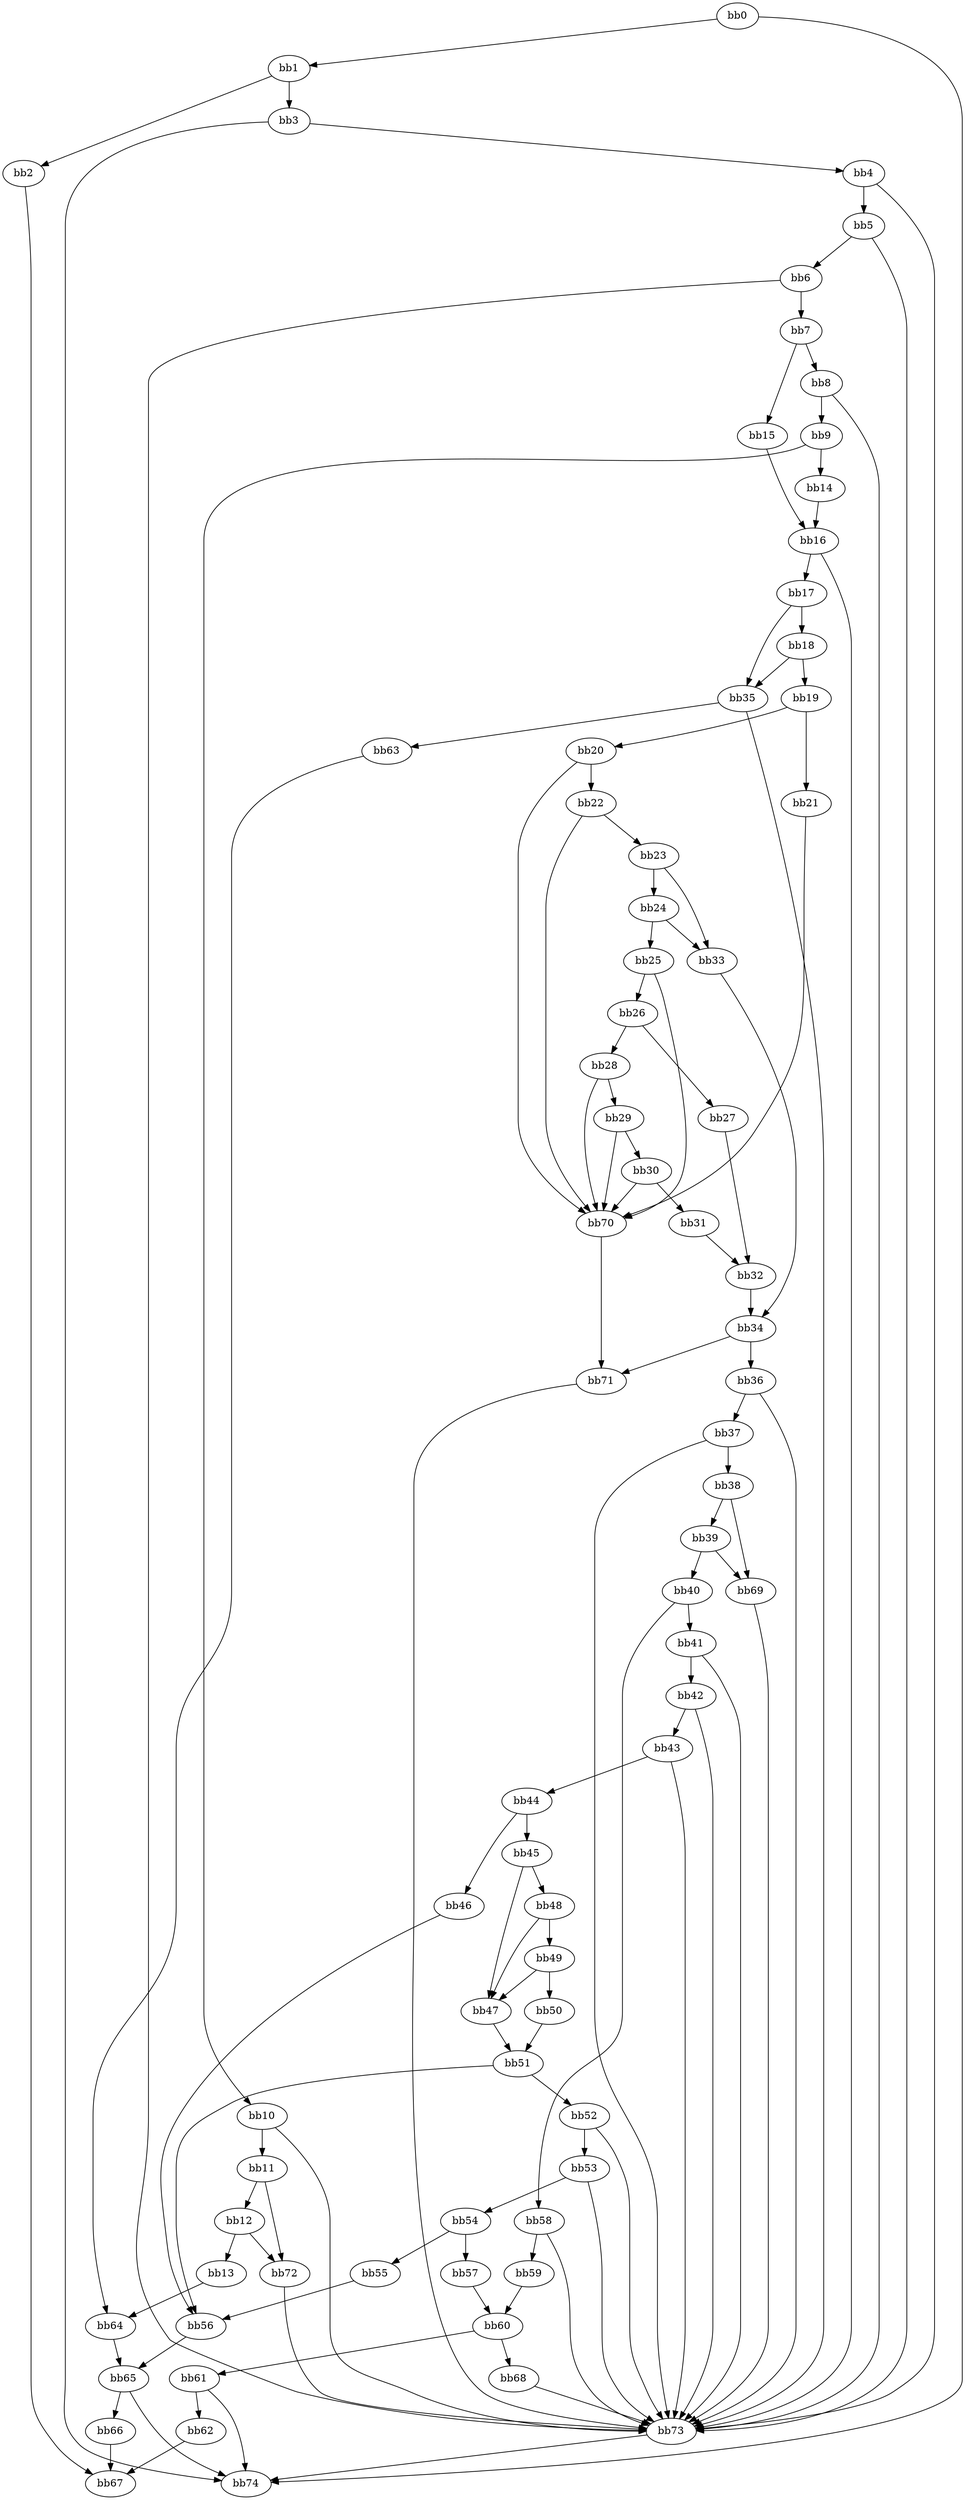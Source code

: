 digraph {
    0 [ label = "bb0\l" ]
    1 [ label = "bb1\l" ]
    2 [ label = "bb2\l" ]
    3 [ label = "bb3\l" ]
    4 [ label = "bb4\l" ]
    5 [ label = "bb5\l" ]
    6 [ label = "bb6\l" ]
    7 [ label = "bb7\l" ]
    8 [ label = "bb8\l" ]
    9 [ label = "bb9\l" ]
    10 [ label = "bb10\l" ]
    11 [ label = "bb11\l" ]
    12 [ label = "bb12\l" ]
    13 [ label = "bb13\l" ]
    14 [ label = "bb14\l" ]
    15 [ label = "bb15\l" ]
    16 [ label = "bb16\l" ]
    17 [ label = "bb17\l" ]
    18 [ label = "bb18\l" ]
    19 [ label = "bb19\l" ]
    20 [ label = "bb20\l" ]
    21 [ label = "bb21\l" ]
    22 [ label = "bb22\l" ]
    23 [ label = "bb23\l" ]
    24 [ label = "bb24\l" ]
    25 [ label = "bb25\l" ]
    26 [ label = "bb26\l" ]
    27 [ label = "bb27\l" ]
    28 [ label = "bb28\l" ]
    29 [ label = "bb29\l" ]
    30 [ label = "bb30\l" ]
    31 [ label = "bb31\l" ]
    32 [ label = "bb32\l" ]
    33 [ label = "bb33\l" ]
    34 [ label = "bb34\l" ]
    35 [ label = "bb35\l" ]
    36 [ label = "bb36\l" ]
    37 [ label = "bb37\l" ]
    38 [ label = "bb38\l" ]
    39 [ label = "bb39\l" ]
    40 [ label = "bb40\l" ]
    41 [ label = "bb41\l" ]
    42 [ label = "bb42\l" ]
    43 [ label = "bb43\l" ]
    44 [ label = "bb44\l" ]
    45 [ label = "bb45\l" ]
    46 [ label = "bb46\l" ]
    47 [ label = "bb47\l" ]
    48 [ label = "bb48\l" ]
    49 [ label = "bb49\l" ]
    50 [ label = "bb50\l" ]
    51 [ label = "bb51\l" ]
    52 [ label = "bb52\l" ]
    53 [ label = "bb53\l" ]
    54 [ label = "bb54\l" ]
    55 [ label = "bb55\l" ]
    56 [ label = "bb56\l" ]
    57 [ label = "bb57\l" ]
    58 [ label = "bb58\l" ]
    59 [ label = "bb59\l" ]
    60 [ label = "bb60\l" ]
    61 [ label = "bb61\l" ]
    62 [ label = "bb62\l" ]
    63 [ label = "bb63\l" ]
    64 [ label = "bb64\l" ]
    65 [ label = "bb65\l" ]
    66 [ label = "bb66\l" ]
    67 [ label = "bb67\l" ]
    68 [ label = "bb68\l" ]
    69 [ label = "bb69\l" ]
    70 [ label = "bb70\l" ]
    71 [ label = "bb71\l" ]
    72 [ label = "bb72\l" ]
    73 [ label = "bb73\l" ]
    74 [ label = "bb74\l" ]
    0 -> 1 [ ]
    0 -> 74 [ ]
    1 -> 2 [ ]
    1 -> 3 [ ]
    2 -> 67 [ ]
    3 -> 4 [ ]
    3 -> 74 [ ]
    4 -> 5 [ ]
    4 -> 73 [ ]
    5 -> 6 [ ]
    5 -> 73 [ ]
    6 -> 7 [ ]
    6 -> 73 [ ]
    7 -> 8 [ ]
    7 -> 15 [ ]
    8 -> 9 [ ]
    8 -> 73 [ ]
    9 -> 10 [ ]
    9 -> 14 [ ]
    10 -> 11 [ ]
    10 -> 73 [ ]
    11 -> 12 [ ]
    11 -> 72 [ ]
    12 -> 13 [ ]
    12 -> 72 [ ]
    13 -> 64 [ ]
    14 -> 16 [ ]
    15 -> 16 [ ]
    16 -> 17 [ ]
    16 -> 73 [ ]
    17 -> 18 [ ]
    17 -> 35 [ ]
    18 -> 19 [ ]
    18 -> 35 [ ]
    19 -> 20 [ ]
    19 -> 21 [ ]
    20 -> 22 [ ]
    20 -> 70 [ ]
    21 -> 70 [ ]
    22 -> 23 [ ]
    22 -> 70 [ ]
    23 -> 24 [ ]
    23 -> 33 [ ]
    24 -> 25 [ ]
    24 -> 33 [ ]
    25 -> 26 [ ]
    25 -> 70 [ ]
    26 -> 27 [ ]
    26 -> 28 [ ]
    27 -> 32 [ ]
    28 -> 29 [ ]
    28 -> 70 [ ]
    29 -> 30 [ ]
    29 -> 70 [ ]
    30 -> 31 [ ]
    30 -> 70 [ ]
    31 -> 32 [ ]
    32 -> 34 [ ]
    33 -> 34 [ ]
    34 -> 36 [ ]
    34 -> 71 [ ]
    35 -> 63 [ ]
    35 -> 73 [ ]
    36 -> 37 [ ]
    36 -> 73 [ ]
    37 -> 38 [ ]
    37 -> 73 [ ]
    38 -> 39 [ ]
    38 -> 69 [ ]
    39 -> 40 [ ]
    39 -> 69 [ ]
    40 -> 41 [ ]
    40 -> 58 [ ]
    41 -> 42 [ ]
    41 -> 73 [ ]
    42 -> 43 [ ]
    42 -> 73 [ ]
    43 -> 44 [ ]
    43 -> 73 [ ]
    44 -> 45 [ ]
    44 -> 46 [ ]
    45 -> 47 [ ]
    45 -> 48 [ ]
    46 -> 56 [ ]
    47 -> 51 [ ]
    48 -> 47 [ ]
    48 -> 49 [ ]
    49 -> 47 [ ]
    49 -> 50 [ ]
    50 -> 51 [ ]
    51 -> 52 [ ]
    51 -> 56 [ ]
    52 -> 53 [ ]
    52 -> 73 [ ]
    53 -> 54 [ ]
    53 -> 73 [ ]
    54 -> 55 [ ]
    54 -> 57 [ ]
    55 -> 56 [ ]
    56 -> 65 [ ]
    57 -> 60 [ ]
    58 -> 59 [ ]
    58 -> 73 [ ]
    59 -> 60 [ ]
    60 -> 61 [ ]
    60 -> 68 [ ]
    61 -> 62 [ ]
    61 -> 74 [ ]
    62 -> 67 [ ]
    63 -> 64 [ ]
    64 -> 65 [ ]
    65 -> 66 [ ]
    65 -> 74 [ ]
    66 -> 67 [ ]
    68 -> 73 [ ]
    69 -> 73 [ ]
    70 -> 71 [ ]
    71 -> 73 [ ]
    72 -> 73 [ ]
    73 -> 74 [ ]
}

